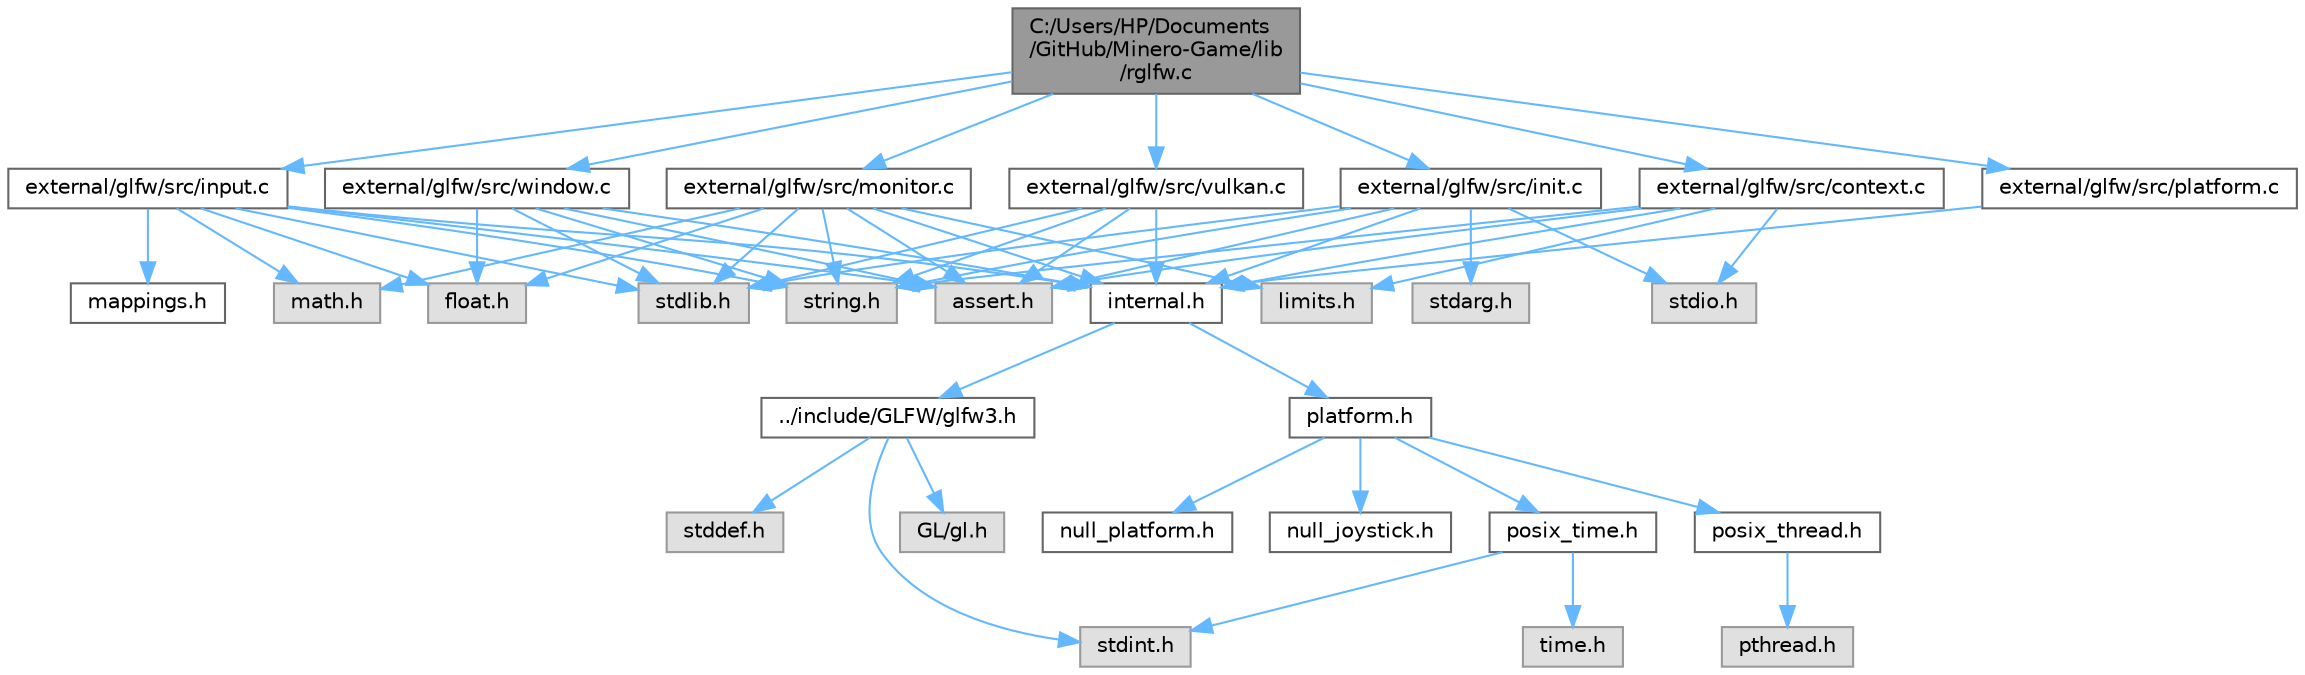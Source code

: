 digraph "C:/Users/HP/Documents/GitHub/Minero-Game/lib/rglfw.c"
{
 // LATEX_PDF_SIZE
  bgcolor="transparent";
  edge [fontname=Helvetica,fontsize=10,labelfontname=Helvetica,labelfontsize=10];
  node [fontname=Helvetica,fontsize=10,shape=box,height=0.2,width=0.4];
  Node1 [id="Node000001",label="C:/Users/HP/Documents\l/GitHub/Minero-Game/lib\l/rglfw.c",height=0.2,width=0.4,color="gray40", fillcolor="grey60", style="filled", fontcolor="black",tooltip=" "];
  Node1 -> Node2 [id="edge1_Node000001_Node000002",color="steelblue1",style="solid",tooltip=" "];
  Node2 [id="Node000002",label="external/glfw/src/init.c",height=0.2,width=0.4,color="grey40", fillcolor="white", style="filled",URL="$lib_2external_2glfw_2src_2init_8c.html",tooltip=" "];
  Node2 -> Node3 [id="edge2_Node000002_Node000003",color="steelblue1",style="solid",tooltip=" "];
  Node3 [id="Node000003",label="internal.h",height=0.2,width=0.4,color="grey40", fillcolor="white", style="filled",URL="$lib_2external_2glfw_2src_2internal_8h.html",tooltip=" "];
  Node3 -> Node4 [id="edge3_Node000003_Node000004",color="steelblue1",style="solid",tooltip=" "];
  Node4 [id="Node000004",label="../include/GLFW/glfw3.h",height=0.2,width=0.4,color="grey40", fillcolor="white", style="filled",URL="$lib_2external_2glfw_2include_2_g_l_f_w_2glfw3_8h.html",tooltip="The header of the GLFW 3 API."];
  Node4 -> Node5 [id="edge4_Node000004_Node000005",color="steelblue1",style="solid",tooltip=" "];
  Node5 [id="Node000005",label="stddef.h",height=0.2,width=0.4,color="grey60", fillcolor="#E0E0E0", style="filled",tooltip=" "];
  Node4 -> Node6 [id="edge5_Node000004_Node000006",color="steelblue1",style="solid",tooltip=" "];
  Node6 [id="Node000006",label="stdint.h",height=0.2,width=0.4,color="grey60", fillcolor="#E0E0E0", style="filled",tooltip=" "];
  Node4 -> Node7 [id="edge6_Node000004_Node000007",color="steelblue1",style="solid",tooltip=" "];
  Node7 [id="Node000007",label="GL/gl.h",height=0.2,width=0.4,color="grey60", fillcolor="#E0E0E0", style="filled",tooltip=" "];
  Node3 -> Node8 [id="edge7_Node000003_Node000008",color="steelblue1",style="solid",tooltip=" "];
  Node8 [id="Node000008",label="platform.h",height=0.2,width=0.4,color="grey40", fillcolor="white", style="filled",URL="$lib_2external_2glfw_2src_2platform_8h.html",tooltip=" "];
  Node8 -> Node9 [id="edge8_Node000008_Node000009",color="steelblue1",style="solid",tooltip=" "];
  Node9 [id="Node000009",label="null_platform.h",height=0.2,width=0.4,color="grey40", fillcolor="white", style="filled",URL="$lib_2external_2glfw_2src_2null__platform_8h.html",tooltip=" "];
  Node8 -> Node10 [id="edge9_Node000008_Node000010",color="steelblue1",style="solid",tooltip=" "];
  Node10 [id="Node000010",label="null_joystick.h",height=0.2,width=0.4,color="grey40", fillcolor="white", style="filled",URL="$lib_2external_2glfw_2src_2null__joystick_8h.html",tooltip=" "];
  Node8 -> Node11 [id="edge10_Node000008_Node000011",color="steelblue1",style="solid",tooltip=" "];
  Node11 [id="Node000011",label="posix_thread.h",height=0.2,width=0.4,color="grey40", fillcolor="white", style="filled",URL="$lib_2external_2glfw_2src_2posix__thread_8h.html",tooltip=" "];
  Node11 -> Node12 [id="edge11_Node000011_Node000012",color="steelblue1",style="solid",tooltip=" "];
  Node12 [id="Node000012",label="pthread.h",height=0.2,width=0.4,color="grey60", fillcolor="#E0E0E0", style="filled",tooltip=" "];
  Node8 -> Node13 [id="edge12_Node000008_Node000013",color="steelblue1",style="solid",tooltip=" "];
  Node13 [id="Node000013",label="posix_time.h",height=0.2,width=0.4,color="grey40", fillcolor="white", style="filled",URL="$lib_2external_2glfw_2src_2posix__time_8h.html",tooltip=" "];
  Node13 -> Node6 [id="edge13_Node000013_Node000006",color="steelblue1",style="solid",tooltip=" "];
  Node13 -> Node14 [id="edge14_Node000013_Node000014",color="steelblue1",style="solid",tooltip=" "];
  Node14 [id="Node000014",label="time.h",height=0.2,width=0.4,color="grey60", fillcolor="#E0E0E0", style="filled",tooltip=" "];
  Node2 -> Node15 [id="edge15_Node000002_Node000015",color="steelblue1",style="solid",tooltip=" "];
  Node15 [id="Node000015",label="string.h",height=0.2,width=0.4,color="grey60", fillcolor="#E0E0E0", style="filled",tooltip=" "];
  Node2 -> Node16 [id="edge16_Node000002_Node000016",color="steelblue1",style="solid",tooltip=" "];
  Node16 [id="Node000016",label="stdlib.h",height=0.2,width=0.4,color="grey60", fillcolor="#E0E0E0", style="filled",tooltip=" "];
  Node2 -> Node17 [id="edge17_Node000002_Node000017",color="steelblue1",style="solid",tooltip=" "];
  Node17 [id="Node000017",label="stdio.h",height=0.2,width=0.4,color="grey60", fillcolor="#E0E0E0", style="filled",tooltip=" "];
  Node2 -> Node18 [id="edge18_Node000002_Node000018",color="steelblue1",style="solid",tooltip=" "];
  Node18 [id="Node000018",label="stdarg.h",height=0.2,width=0.4,color="grey60", fillcolor="#E0E0E0", style="filled",tooltip=" "];
  Node2 -> Node19 [id="edge19_Node000002_Node000019",color="steelblue1",style="solid",tooltip=" "];
  Node19 [id="Node000019",label="assert.h",height=0.2,width=0.4,color="grey60", fillcolor="#E0E0E0", style="filled",tooltip=" "];
  Node1 -> Node20 [id="edge20_Node000001_Node000020",color="steelblue1",style="solid",tooltip=" "];
  Node20 [id="Node000020",label="external/glfw/src/platform.c",height=0.2,width=0.4,color="grey40", fillcolor="white", style="filled",URL="$lib_2external_2glfw_2src_2platform_8c.html",tooltip=" "];
  Node20 -> Node3 [id="edge21_Node000020_Node000003",color="steelblue1",style="solid",tooltip=" "];
  Node1 -> Node21 [id="edge22_Node000001_Node000021",color="steelblue1",style="solid",tooltip=" "];
  Node21 [id="Node000021",label="external/glfw/src/context.c",height=0.2,width=0.4,color="grey40", fillcolor="white", style="filled",URL="$lib_2external_2glfw_2src_2context_8c.html",tooltip=" "];
  Node21 -> Node3 [id="edge23_Node000021_Node000003",color="steelblue1",style="solid",tooltip=" "];
  Node21 -> Node19 [id="edge24_Node000021_Node000019",color="steelblue1",style="solid",tooltip=" "];
  Node21 -> Node17 [id="edge25_Node000021_Node000017",color="steelblue1",style="solid",tooltip=" "];
  Node21 -> Node15 [id="edge26_Node000021_Node000015",color="steelblue1",style="solid",tooltip=" "];
  Node21 -> Node22 [id="edge27_Node000021_Node000022",color="steelblue1",style="solid",tooltip=" "];
  Node22 [id="Node000022",label="limits.h",height=0.2,width=0.4,color="grey60", fillcolor="#E0E0E0", style="filled",tooltip=" "];
  Node1 -> Node23 [id="edge28_Node000001_Node000023",color="steelblue1",style="solid",tooltip=" "];
  Node23 [id="Node000023",label="external/glfw/src/monitor.c",height=0.2,width=0.4,color="grey40", fillcolor="white", style="filled",URL="$lib_2external_2glfw_2src_2monitor_8c.html",tooltip=" "];
  Node23 -> Node3 [id="edge29_Node000023_Node000003",color="steelblue1",style="solid",tooltip=" "];
  Node23 -> Node19 [id="edge30_Node000023_Node000019",color="steelblue1",style="solid",tooltip=" "];
  Node23 -> Node24 [id="edge31_Node000023_Node000024",color="steelblue1",style="solid",tooltip=" "];
  Node24 [id="Node000024",label="math.h",height=0.2,width=0.4,color="grey60", fillcolor="#E0E0E0", style="filled",tooltip=" "];
  Node23 -> Node25 [id="edge32_Node000023_Node000025",color="steelblue1",style="solid",tooltip=" "];
  Node25 [id="Node000025",label="float.h",height=0.2,width=0.4,color="grey60", fillcolor="#E0E0E0", style="filled",tooltip=" "];
  Node23 -> Node15 [id="edge33_Node000023_Node000015",color="steelblue1",style="solid",tooltip=" "];
  Node23 -> Node16 [id="edge34_Node000023_Node000016",color="steelblue1",style="solid",tooltip=" "];
  Node23 -> Node22 [id="edge35_Node000023_Node000022",color="steelblue1",style="solid",tooltip=" "];
  Node1 -> Node26 [id="edge36_Node000001_Node000026",color="steelblue1",style="solid",tooltip=" "];
  Node26 [id="Node000026",label="external/glfw/src/window.c",height=0.2,width=0.4,color="grey40", fillcolor="white", style="filled",URL="$lib_2external_2glfw_2src_2window_8c.html",tooltip=" "];
  Node26 -> Node3 [id="edge37_Node000026_Node000003",color="steelblue1",style="solid",tooltip=" "];
  Node26 -> Node19 [id="edge38_Node000026_Node000019",color="steelblue1",style="solid",tooltip=" "];
  Node26 -> Node15 [id="edge39_Node000026_Node000015",color="steelblue1",style="solid",tooltip=" "];
  Node26 -> Node16 [id="edge40_Node000026_Node000016",color="steelblue1",style="solid",tooltip=" "];
  Node26 -> Node25 [id="edge41_Node000026_Node000025",color="steelblue1",style="solid",tooltip=" "];
  Node1 -> Node27 [id="edge42_Node000001_Node000027",color="steelblue1",style="solid",tooltip=" "];
  Node27 [id="Node000027",label="external/glfw/src/input.c",height=0.2,width=0.4,color="grey40", fillcolor="white", style="filled",URL="$lib_2external_2glfw_2src_2input_8c.html",tooltip=" "];
  Node27 -> Node3 [id="edge43_Node000027_Node000003",color="steelblue1",style="solid",tooltip=" "];
  Node27 -> Node28 [id="edge44_Node000027_Node000028",color="steelblue1",style="solid",tooltip=" "];
  Node28 [id="Node000028",label="mappings.h",height=0.2,width=0.4,color="grey40", fillcolor="white", style="filled",URL="$lib_2external_2glfw_2src_2mappings_8h.html",tooltip=" "];
  Node27 -> Node19 [id="edge45_Node000027_Node000019",color="steelblue1",style="solid",tooltip=" "];
  Node27 -> Node25 [id="edge46_Node000027_Node000025",color="steelblue1",style="solid",tooltip=" "];
  Node27 -> Node24 [id="edge47_Node000027_Node000024",color="steelblue1",style="solid",tooltip=" "];
  Node27 -> Node16 [id="edge48_Node000027_Node000016",color="steelblue1",style="solid",tooltip=" "];
  Node27 -> Node15 [id="edge49_Node000027_Node000015",color="steelblue1",style="solid",tooltip=" "];
  Node1 -> Node29 [id="edge50_Node000001_Node000029",color="steelblue1",style="solid",tooltip=" "];
  Node29 [id="Node000029",label="external/glfw/src/vulkan.c",height=0.2,width=0.4,color="grey40", fillcolor="white", style="filled",URL="$lib_2external_2glfw_2src_2vulkan_8c.html",tooltip=" "];
  Node29 -> Node3 [id="edge51_Node000029_Node000003",color="steelblue1",style="solid",tooltip=" "];
  Node29 -> Node19 [id="edge52_Node000029_Node000019",color="steelblue1",style="solid",tooltip=" "];
  Node29 -> Node15 [id="edge53_Node000029_Node000015",color="steelblue1",style="solid",tooltip=" "];
  Node29 -> Node16 [id="edge54_Node000029_Node000016",color="steelblue1",style="solid",tooltip=" "];
}
